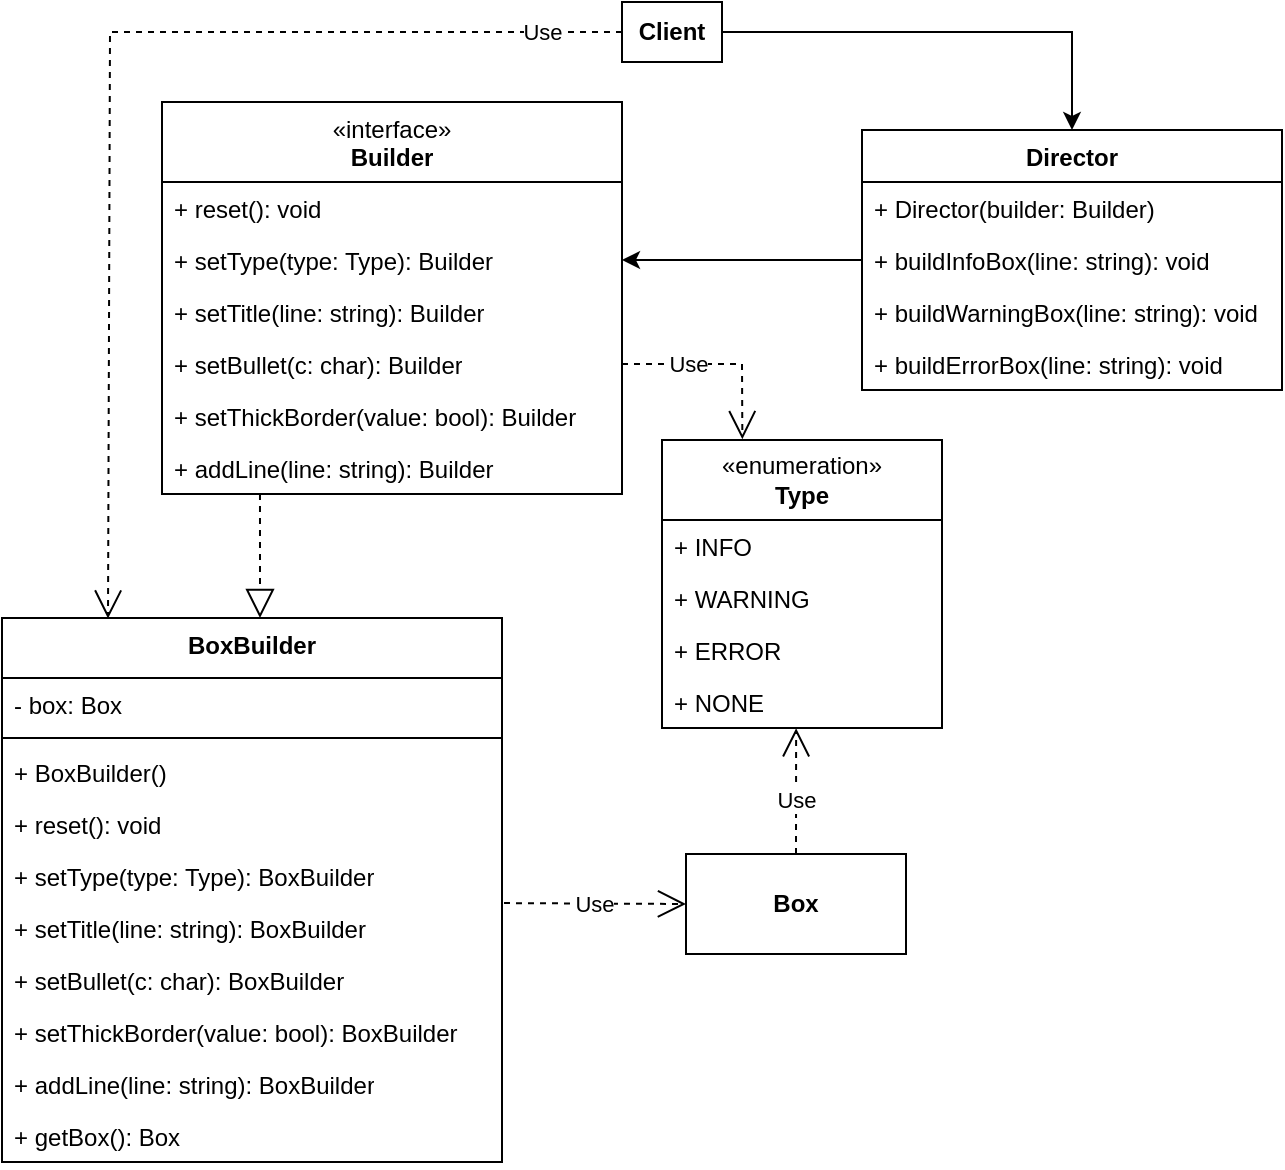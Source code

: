 <mxfile version="27.1.4">
  <diagram name="Page-1" id="MFU6G7lnsdOT_ux2mG_1">
    <mxGraphModel dx="834" dy="569" grid="1" gridSize="10" guides="1" tooltips="1" connect="1" arrows="1" fold="1" page="1" pageScale="1" pageWidth="850" pageHeight="1100" math="0" shadow="0">
      <root>
        <mxCell id="0" />
        <mxCell id="1" parent="0" />
        <mxCell id="03indQP2rPoBZ1fVTg_9-62" style="edgeStyle=orthogonalEdgeStyle;rounded=0;orthogonalLoop=1;jettySize=auto;html=1;entryX=0.5;entryY=0;entryDx=0;entryDy=0;" edge="1" parent="1" source="03indQP2rPoBZ1fVTg_9-1" target="03indQP2rPoBZ1fVTg_9-49">
          <mxGeometry relative="1" as="geometry" />
        </mxCell>
        <mxCell id="03indQP2rPoBZ1fVTg_9-1" value="Client" style="html=1;whiteSpace=wrap;fontSize=12;fontStyle=1" vertex="1" parent="1">
          <mxGeometry x="330" y="250" width="50" height="30" as="geometry" />
        </mxCell>
        <mxCell id="03indQP2rPoBZ1fVTg_9-9" value="&lt;span style=&quot;font-weight: 400;&quot;&gt;«interface»&lt;/span&gt;&lt;br style=&quot;font-weight: 400;&quot;&gt;&lt;b&gt;Builder&lt;/b&gt;" style="swimlane;fontStyle=1;align=center;verticalAlign=top;childLayout=stackLayout;horizontal=1;startSize=40;horizontalStack=0;resizeParent=1;resizeParentMax=0;resizeLast=0;collapsible=1;marginBottom=0;whiteSpace=wrap;html=1;" vertex="1" parent="1">
          <mxGeometry x="100" y="300" width="230" height="196" as="geometry" />
        </mxCell>
        <mxCell id="03indQP2rPoBZ1fVTg_9-57" value="+ reset(): void" style="text;strokeColor=none;fillColor=none;align=left;verticalAlign=top;spacingLeft=4;spacingRight=4;overflow=hidden;rotatable=0;points=[[0,0.5],[1,0.5]];portConstraint=eastwest;whiteSpace=wrap;html=1;" vertex="1" parent="03indQP2rPoBZ1fVTg_9-9">
          <mxGeometry y="40" width="230" height="26" as="geometry" />
        </mxCell>
        <mxCell id="03indQP2rPoBZ1fVTg_9-17" value="+ setType(type: Type): Builder" style="text;strokeColor=none;fillColor=none;align=left;verticalAlign=top;spacingLeft=4;spacingRight=4;overflow=hidden;rotatable=0;points=[[0,0.5],[1,0.5]];portConstraint=eastwest;whiteSpace=wrap;html=1;" vertex="1" parent="03indQP2rPoBZ1fVTg_9-9">
          <mxGeometry y="66" width="230" height="26" as="geometry" />
        </mxCell>
        <mxCell id="03indQP2rPoBZ1fVTg_9-12" value="+ setTitle(line: string): Builder" style="text;strokeColor=none;fillColor=none;align=left;verticalAlign=top;spacingLeft=4;spacingRight=4;overflow=hidden;rotatable=0;points=[[0,0.5],[1,0.5]];portConstraint=eastwest;whiteSpace=wrap;html=1;" vertex="1" parent="03indQP2rPoBZ1fVTg_9-9">
          <mxGeometry y="92" width="230" height="26" as="geometry" />
        </mxCell>
        <mxCell id="03indQP2rPoBZ1fVTg_9-13" value="+ setBullet(c: char): Builder" style="text;strokeColor=none;fillColor=none;align=left;verticalAlign=top;spacingLeft=4;spacingRight=4;overflow=hidden;rotatable=0;points=[[0,0.5],[1,0.5]];portConstraint=eastwest;whiteSpace=wrap;html=1;" vertex="1" parent="03indQP2rPoBZ1fVTg_9-9">
          <mxGeometry y="118" width="230" height="26" as="geometry" />
        </mxCell>
        <mxCell id="03indQP2rPoBZ1fVTg_9-14" value="+ setThickBorder(value: bool): Builder" style="text;strokeColor=none;fillColor=none;align=left;verticalAlign=top;spacingLeft=4;spacingRight=4;overflow=hidden;rotatable=0;points=[[0,0.5],[1,0.5]];portConstraint=eastwest;whiteSpace=wrap;html=1;" vertex="1" parent="03indQP2rPoBZ1fVTg_9-9">
          <mxGeometry y="144" width="230" height="26" as="geometry" />
        </mxCell>
        <mxCell id="03indQP2rPoBZ1fVTg_9-15" value="+ addLine(line: string): Builder" style="text;strokeColor=none;fillColor=none;align=left;verticalAlign=top;spacingLeft=4;spacingRight=4;overflow=hidden;rotatable=0;points=[[0,0.5],[1,0.5]];portConstraint=eastwest;whiteSpace=wrap;html=1;" vertex="1" parent="03indQP2rPoBZ1fVTg_9-9">
          <mxGeometry y="170" width="230" height="26" as="geometry" />
        </mxCell>
        <mxCell id="03indQP2rPoBZ1fVTg_9-18" value="«enumeration»&lt;br&gt;&lt;b&gt;Type&lt;/b&gt;" style="swimlane;fontStyle=0;childLayout=stackLayout;horizontal=1;startSize=40;fillColor=none;horizontalStack=0;resizeParent=1;resizeParentMax=0;resizeLast=0;collapsible=1;marginBottom=0;whiteSpace=wrap;html=1;" vertex="1" parent="1">
          <mxGeometry x="350" y="469" width="140" height="144" as="geometry" />
        </mxCell>
        <mxCell id="03indQP2rPoBZ1fVTg_9-19" value="+ INFO" style="text;strokeColor=none;fillColor=none;align=left;verticalAlign=top;spacingLeft=4;spacingRight=4;overflow=hidden;rotatable=0;points=[[0,0.5],[1,0.5]];portConstraint=eastwest;whiteSpace=wrap;html=1;" vertex="1" parent="03indQP2rPoBZ1fVTg_9-18">
          <mxGeometry y="40" width="140" height="26" as="geometry" />
        </mxCell>
        <mxCell id="03indQP2rPoBZ1fVTg_9-20" value="+ WARNING" style="text;strokeColor=none;fillColor=none;align=left;verticalAlign=top;spacingLeft=4;spacingRight=4;overflow=hidden;rotatable=0;points=[[0,0.5],[1,0.5]];portConstraint=eastwest;whiteSpace=wrap;html=1;" vertex="1" parent="03indQP2rPoBZ1fVTg_9-18">
          <mxGeometry y="66" width="140" height="26" as="geometry" />
        </mxCell>
        <mxCell id="03indQP2rPoBZ1fVTg_9-21" value="+ ERROR" style="text;strokeColor=none;fillColor=none;align=left;verticalAlign=top;spacingLeft=4;spacingRight=4;overflow=hidden;rotatable=0;points=[[0,0.5],[1,0.5]];portConstraint=eastwest;whiteSpace=wrap;html=1;" vertex="1" parent="03indQP2rPoBZ1fVTg_9-18">
          <mxGeometry y="92" width="140" height="26" as="geometry" />
        </mxCell>
        <mxCell id="03indQP2rPoBZ1fVTg_9-69" value="+ NONE" style="text;strokeColor=none;fillColor=none;align=left;verticalAlign=top;spacingLeft=4;spacingRight=4;overflow=hidden;rotatable=0;points=[[0,0.5],[1,0.5]];portConstraint=eastwest;whiteSpace=wrap;html=1;" vertex="1" parent="03indQP2rPoBZ1fVTg_9-18">
          <mxGeometry y="118" width="140" height="26" as="geometry" />
        </mxCell>
        <mxCell id="03indQP2rPoBZ1fVTg_9-22" value="Use" style="endArrow=open;endSize=12;dashed=1;html=1;rounded=0;exitX=1;exitY=0.5;exitDx=0;exitDy=0;entryX=0.287;entryY=-0.003;entryDx=0;entryDy=0;entryPerimeter=0;" edge="1" parent="1" source="03indQP2rPoBZ1fVTg_9-13" target="03indQP2rPoBZ1fVTg_9-18">
          <mxGeometry x="-0.322" width="160" relative="1" as="geometry">
            <mxPoint x="310" y="379" as="sourcePoint" />
            <mxPoint x="390" y="430" as="targetPoint" />
            <Array as="points">
              <mxPoint x="390" y="431" />
            </Array>
            <mxPoint as="offset" />
          </mxGeometry>
        </mxCell>
        <mxCell id="03indQP2rPoBZ1fVTg_9-28" value="&lt;b&gt;BoxBuilder&lt;/b&gt;" style="swimlane;fontStyle=1;align=center;verticalAlign=top;childLayout=stackLayout;horizontal=1;startSize=30;horizontalStack=0;resizeParent=1;resizeParentMax=0;resizeLast=0;collapsible=1;marginBottom=0;whiteSpace=wrap;html=1;" vertex="1" parent="1">
          <mxGeometry x="20" y="558" width="250" height="272" as="geometry" />
        </mxCell>
        <mxCell id="03indQP2rPoBZ1fVTg_9-55" value="- box: Box" style="text;strokeColor=none;fillColor=none;align=left;verticalAlign=top;spacingLeft=4;spacingRight=4;overflow=hidden;rotatable=0;points=[[0,0.5],[1,0.5]];portConstraint=eastwest;whiteSpace=wrap;html=1;" vertex="1" parent="03indQP2rPoBZ1fVTg_9-28">
          <mxGeometry y="30" width="250" height="26" as="geometry" />
        </mxCell>
        <mxCell id="03indQP2rPoBZ1fVTg_9-54" value="" style="line;strokeWidth=1;fillColor=none;align=left;verticalAlign=middle;spacingTop=-1;spacingLeft=3;spacingRight=3;rotatable=0;labelPosition=right;points=[];portConstraint=eastwest;strokeColor=inherit;" vertex="1" parent="03indQP2rPoBZ1fVTg_9-28">
          <mxGeometry y="56" width="250" height="8" as="geometry" />
        </mxCell>
        <mxCell id="03indQP2rPoBZ1fVTg_9-71" value="+ BoxBuilder()" style="text;strokeColor=none;fillColor=none;align=left;verticalAlign=top;spacingLeft=4;spacingRight=4;overflow=hidden;rotatable=0;points=[[0,0.5],[1,0.5]];portConstraint=eastwest;whiteSpace=wrap;html=1;" vertex="1" parent="03indQP2rPoBZ1fVTg_9-28">
          <mxGeometry y="64" width="250" height="26" as="geometry" />
        </mxCell>
        <mxCell id="03indQP2rPoBZ1fVTg_9-53" value="+ reset(): void" style="text;strokeColor=none;fillColor=none;align=left;verticalAlign=top;spacingLeft=4;spacingRight=4;overflow=hidden;rotatable=0;points=[[0,0.5],[1,0.5]];portConstraint=eastwest;whiteSpace=wrap;html=1;" vertex="1" parent="03indQP2rPoBZ1fVTg_9-28">
          <mxGeometry y="90" width="250" height="26" as="geometry" />
        </mxCell>
        <mxCell id="03indQP2rPoBZ1fVTg_9-29" value="+ setType(type: Type): BoxBuilder" style="text;strokeColor=none;fillColor=none;align=left;verticalAlign=top;spacingLeft=4;spacingRight=4;overflow=hidden;rotatable=0;points=[[0,0.5],[1,0.5]];portConstraint=eastwest;whiteSpace=wrap;html=1;" vertex="1" parent="03indQP2rPoBZ1fVTg_9-28">
          <mxGeometry y="116" width="250" height="26" as="geometry" />
        </mxCell>
        <mxCell id="03indQP2rPoBZ1fVTg_9-30" value="+ setTitle(line: string): BoxBuilder" style="text;strokeColor=none;fillColor=none;align=left;verticalAlign=top;spacingLeft=4;spacingRight=4;overflow=hidden;rotatable=0;points=[[0,0.5],[1,0.5]];portConstraint=eastwest;whiteSpace=wrap;html=1;" vertex="1" parent="03indQP2rPoBZ1fVTg_9-28">
          <mxGeometry y="142" width="250" height="26" as="geometry" />
        </mxCell>
        <mxCell id="03indQP2rPoBZ1fVTg_9-31" value="+ setBullet(c: char): BoxBuilder" style="text;strokeColor=none;fillColor=none;align=left;verticalAlign=top;spacingLeft=4;spacingRight=4;overflow=hidden;rotatable=0;points=[[0,0.5],[1,0.5]];portConstraint=eastwest;whiteSpace=wrap;html=1;" vertex="1" parent="03indQP2rPoBZ1fVTg_9-28">
          <mxGeometry y="168" width="250" height="26" as="geometry" />
        </mxCell>
        <mxCell id="03indQP2rPoBZ1fVTg_9-32" value="+ setThickBorder(value: bool): BoxBuilder" style="text;strokeColor=none;fillColor=none;align=left;verticalAlign=top;spacingLeft=4;spacingRight=4;overflow=hidden;rotatable=0;points=[[0,0.5],[1,0.5]];portConstraint=eastwest;whiteSpace=wrap;html=1;" vertex="1" parent="03indQP2rPoBZ1fVTg_9-28">
          <mxGeometry y="194" width="250" height="26" as="geometry" />
        </mxCell>
        <mxCell id="03indQP2rPoBZ1fVTg_9-33" value="+ addLine(line: string): BoxBuilder" style="text;strokeColor=none;fillColor=none;align=left;verticalAlign=top;spacingLeft=4;spacingRight=4;overflow=hidden;rotatable=0;points=[[0,0.5],[1,0.5]];portConstraint=eastwest;whiteSpace=wrap;html=1;" vertex="1" parent="03indQP2rPoBZ1fVTg_9-28">
          <mxGeometry y="220" width="250" height="26" as="geometry" />
        </mxCell>
        <mxCell id="03indQP2rPoBZ1fVTg_9-35" value="+ getBox(): Box" style="text;strokeColor=none;fillColor=none;align=left;verticalAlign=top;spacingLeft=4;spacingRight=4;overflow=hidden;rotatable=0;points=[[0,0.5],[1,0.5]];portConstraint=eastwest;whiteSpace=wrap;html=1;" vertex="1" parent="03indQP2rPoBZ1fVTg_9-28">
          <mxGeometry y="246" width="250" height="26" as="geometry" />
        </mxCell>
        <mxCell id="03indQP2rPoBZ1fVTg_9-36" value="" style="endArrow=block;dashed=1;endFill=0;endSize=12;html=1;rounded=0;exitX=0.213;exitY=0.998;exitDx=0;exitDy=0;exitPerimeter=0;entryX=0.516;entryY=0;entryDx=0;entryDy=0;entryPerimeter=0;" edge="1" parent="1" source="03indQP2rPoBZ1fVTg_9-15" target="03indQP2rPoBZ1fVTg_9-28">
          <mxGeometry width="160" relative="1" as="geometry">
            <mxPoint x="310" y="530" as="sourcePoint" />
            <mxPoint x="510" y="620" as="targetPoint" />
          </mxGeometry>
        </mxCell>
        <mxCell id="03indQP2rPoBZ1fVTg_9-48" value="Use" style="endArrow=open;endSize=12;dashed=1;html=1;rounded=0;exitX=1.004;exitY=1.021;exitDx=0;exitDy=0;entryX=0;entryY=0.5;entryDx=0;entryDy=0;exitPerimeter=0;" edge="1" parent="1" source="03indQP2rPoBZ1fVTg_9-29" target="03indQP2rPoBZ1fVTg_9-70">
          <mxGeometry width="160" relative="1" as="geometry">
            <mxPoint x="240" y="780" as="sourcePoint" />
            <mxPoint x="369" y="779" as="targetPoint" />
            <Array as="points" />
          </mxGeometry>
        </mxCell>
        <mxCell id="03indQP2rPoBZ1fVTg_9-49" value="Director" style="swimlane;fontStyle=1;align=center;verticalAlign=top;childLayout=stackLayout;horizontal=1;startSize=26;horizontalStack=0;resizeParent=1;resizeParentMax=0;resizeLast=0;collapsible=1;marginBottom=0;whiteSpace=wrap;html=1;" vertex="1" parent="1">
          <mxGeometry x="450" y="314" width="210" height="130" as="geometry" />
        </mxCell>
        <mxCell id="03indQP2rPoBZ1fVTg_9-72" value="+ Director(builder: Builder)" style="text;strokeColor=none;fillColor=none;align=left;verticalAlign=top;spacingLeft=4;spacingRight=4;overflow=hidden;rotatable=0;points=[[0,0.5],[1,0.5]];portConstraint=eastwest;whiteSpace=wrap;html=1;" vertex="1" parent="03indQP2rPoBZ1fVTg_9-49">
          <mxGeometry y="26" width="210" height="26" as="geometry" />
        </mxCell>
        <mxCell id="03indQP2rPoBZ1fVTg_9-60" value="+ buildInfoBox(line: string): void" style="text;strokeColor=none;fillColor=none;align=left;verticalAlign=top;spacingLeft=4;spacingRight=4;overflow=hidden;rotatable=0;points=[[0,0.5],[1,0.5]];portConstraint=eastwest;whiteSpace=wrap;html=1;" vertex="1" parent="03indQP2rPoBZ1fVTg_9-49">
          <mxGeometry y="52" width="210" height="26" as="geometry" />
        </mxCell>
        <mxCell id="03indQP2rPoBZ1fVTg_9-52" value="+ buildWarningBox(line: string): void" style="text;strokeColor=none;fillColor=none;align=left;verticalAlign=top;spacingLeft=4;spacingRight=4;overflow=hidden;rotatable=0;points=[[0,0.5],[1,0.5]];portConstraint=eastwest;whiteSpace=wrap;html=1;" vertex="1" parent="03indQP2rPoBZ1fVTg_9-49">
          <mxGeometry y="78" width="210" height="26" as="geometry" />
        </mxCell>
        <mxCell id="03indQP2rPoBZ1fVTg_9-59" value="+ buildErrorBox(line: string): void" style="text;strokeColor=none;fillColor=none;align=left;verticalAlign=top;spacingLeft=4;spacingRight=4;overflow=hidden;rotatable=0;points=[[0,0.5],[1,0.5]];portConstraint=eastwest;whiteSpace=wrap;html=1;" vertex="1" parent="03indQP2rPoBZ1fVTg_9-49">
          <mxGeometry y="104" width="210" height="26" as="geometry" />
        </mxCell>
        <mxCell id="03indQP2rPoBZ1fVTg_9-58" value="Use" style="endArrow=open;endSize=12;dashed=1;html=1;rounded=0;exitX=0.5;exitY=0;exitDx=0;exitDy=0;entryX=0.479;entryY=1.004;entryDx=0;entryDy=0;entryPerimeter=0;" edge="1" parent="1" source="03indQP2rPoBZ1fVTg_9-70" target="03indQP2rPoBZ1fVTg_9-69">
          <mxGeometry x="-0.143" width="160" relative="1" as="geometry">
            <mxPoint x="490" y="590" as="sourcePoint" />
            <mxPoint x="387" y="580" as="targetPoint" />
            <Array as="points" />
            <mxPoint as="offset" />
          </mxGeometry>
        </mxCell>
        <mxCell id="03indQP2rPoBZ1fVTg_9-61" style="edgeStyle=orthogonalEdgeStyle;rounded=0;orthogonalLoop=1;jettySize=auto;html=1;entryX=1;entryY=0.5;entryDx=0;entryDy=0;" edge="1" parent="1" source="03indQP2rPoBZ1fVTg_9-60" target="03indQP2rPoBZ1fVTg_9-17">
          <mxGeometry relative="1" as="geometry" />
        </mxCell>
        <mxCell id="03indQP2rPoBZ1fVTg_9-63" value="Use" style="endArrow=open;endSize=12;dashed=1;html=1;rounded=0;exitX=0;exitY=0.5;exitDx=0;exitDy=0;entryX=0.212;entryY=0.001;entryDx=0;entryDy=0;entryPerimeter=0;" edge="1" parent="1" source="03indQP2rPoBZ1fVTg_9-1" target="03indQP2rPoBZ1fVTg_9-28">
          <mxGeometry x="-0.854" width="160" relative="1" as="geometry">
            <mxPoint x="-10" y="290" as="sourcePoint" />
            <mxPoint x="70" y="351" as="targetPoint" />
            <Array as="points">
              <mxPoint x="74" y="265" />
            </Array>
            <mxPoint as="offset" />
          </mxGeometry>
        </mxCell>
        <mxCell id="03indQP2rPoBZ1fVTg_9-70" value="Box" style="html=1;whiteSpace=wrap;fontStyle=1" vertex="1" parent="1">
          <mxGeometry x="362" y="676" width="110" height="50" as="geometry" />
        </mxCell>
      </root>
    </mxGraphModel>
  </diagram>
</mxfile>
